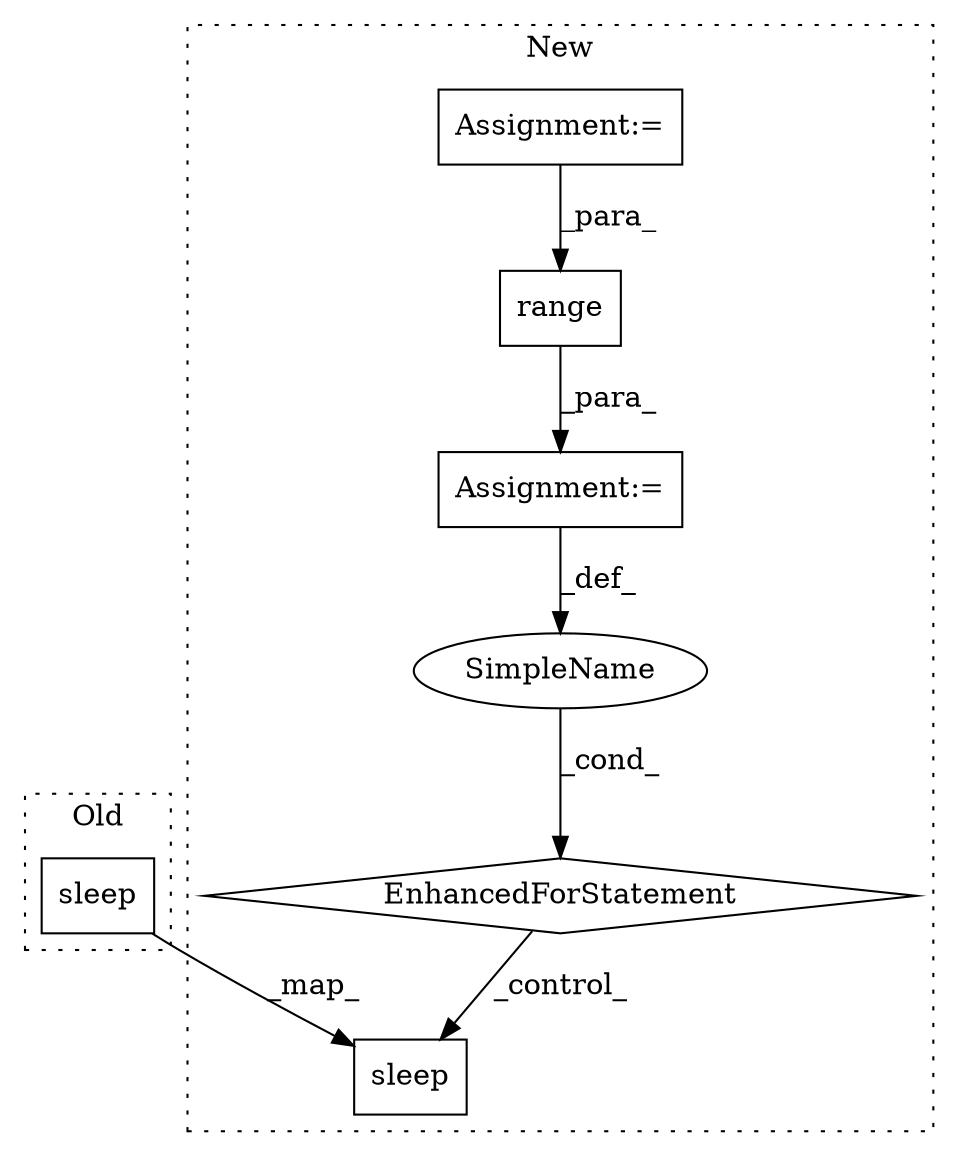 digraph G {
subgraph cluster0 {
1 [label="sleep" a="32" s="390,397" l="6,1" shape="box"];
label = "Old";
style="dotted";
}
subgraph cluster1 {
2 [label="sleep" a="32" s="532,539" l="6,1" shape="box"];
3 [label="Assignment:=" a="7" s="426,515" l="57,2" shape="box"];
4 [label="Assignment:=" a="7" s="248" l="1" shape="box"];
5 [label="EnhancedForStatement" a="70" s="426,515" l="57,2" shape="diamond"];
6 [label="range" a="32" s="491,514" l="6,1" shape="box"];
7 [label="SimpleName" a="42" s="487" l="1" shape="ellipse"];
label = "New";
style="dotted";
}
1 -> 2 [label="_map_"];
3 -> 7 [label="_def_"];
4 -> 6 [label="_para_"];
5 -> 2 [label="_control_"];
6 -> 3 [label="_para_"];
7 -> 5 [label="_cond_"];
}